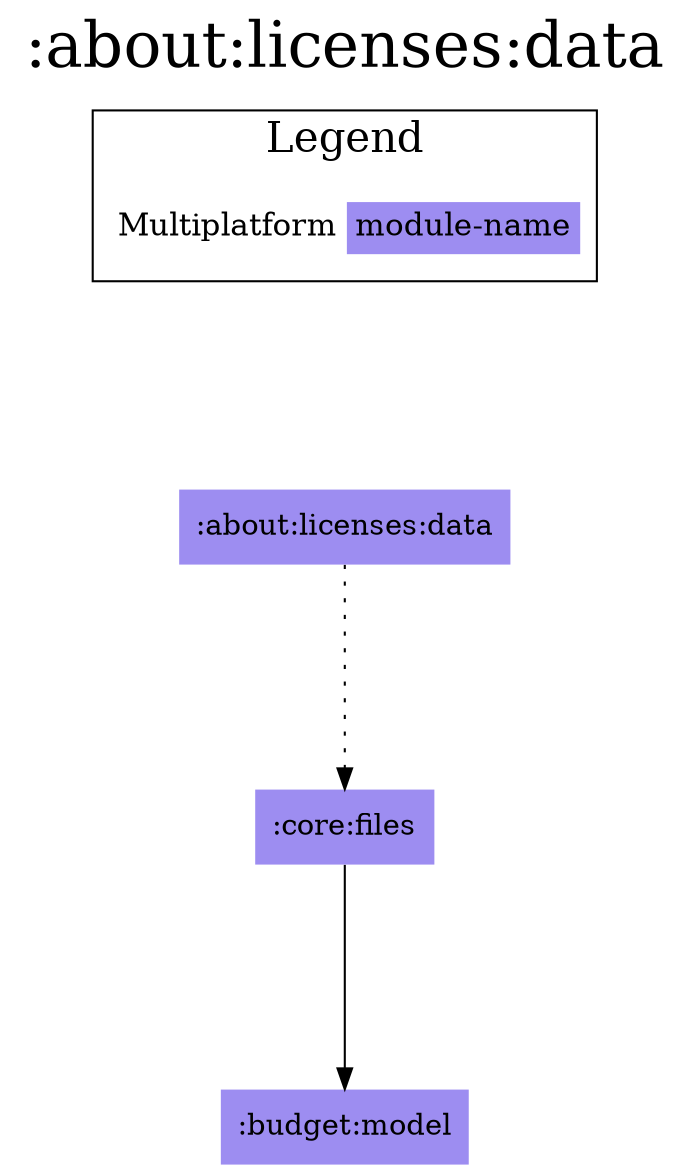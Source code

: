 digraph {
edge ["dir"="forward"]
graph ["dpi"="100","label"=":about:licenses:data","labelloc"="t","fontsize"="30","ranksep"="1.5","rankdir"="TB"]
node ["style"="filled"]
":about:licenses:data" ["fillcolor"="#9D8DF1","shape"="none"]
":budget:model" ["fillcolor"="#9D8DF1","shape"="none"]
":core:files" ["fillcolor"="#9D8DF1","shape"="none"]
{
edge ["dir"="none"]
graph ["rank"="same"]
}
":about:licenses:data" -> ":core:files" ["style"="dotted"]
":core:files" -> ":budget:model"
subgraph "cluster_legend" {
edge ["dir"="none"]
graph ["label"="Legend","fontsize"="20"]
"Legend" ["style"="filled","fillcolor"="#FFFFFF","shape"="none","margin"="0","fontsize"="15","label"=<
<TABLE BORDER="0" CELLBORDER="0" CELLSPACING="0" CELLPADDING="4">
<TR><TD>Multiplatform</TD><TD BGCOLOR="#9D8DF1">module-name</TD></TR>
</TABLE>
>]
} -> ":about:licenses:data" ["style"="invis"]
}
